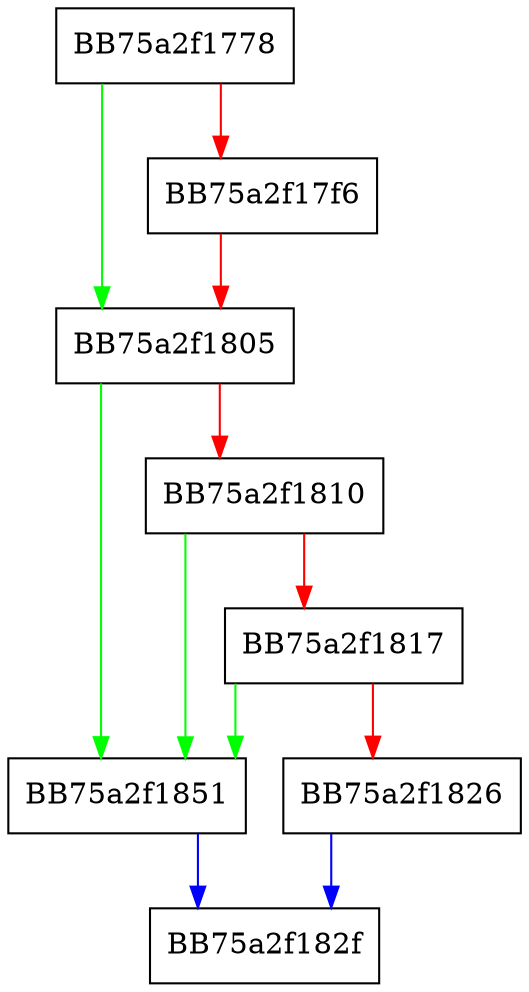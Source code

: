 digraph get_value {
  node [shape="box"];
  graph [splines=ortho];
  BB75a2f1778 -> BB75a2f1805 [color="green"];
  BB75a2f1778 -> BB75a2f17f6 [color="red"];
  BB75a2f17f6 -> BB75a2f1805 [color="red"];
  BB75a2f1805 -> BB75a2f1851 [color="green"];
  BB75a2f1805 -> BB75a2f1810 [color="red"];
  BB75a2f1810 -> BB75a2f1851 [color="green"];
  BB75a2f1810 -> BB75a2f1817 [color="red"];
  BB75a2f1817 -> BB75a2f1851 [color="green"];
  BB75a2f1817 -> BB75a2f1826 [color="red"];
  BB75a2f1826 -> BB75a2f182f [color="blue"];
  BB75a2f1851 -> BB75a2f182f [color="blue"];
}